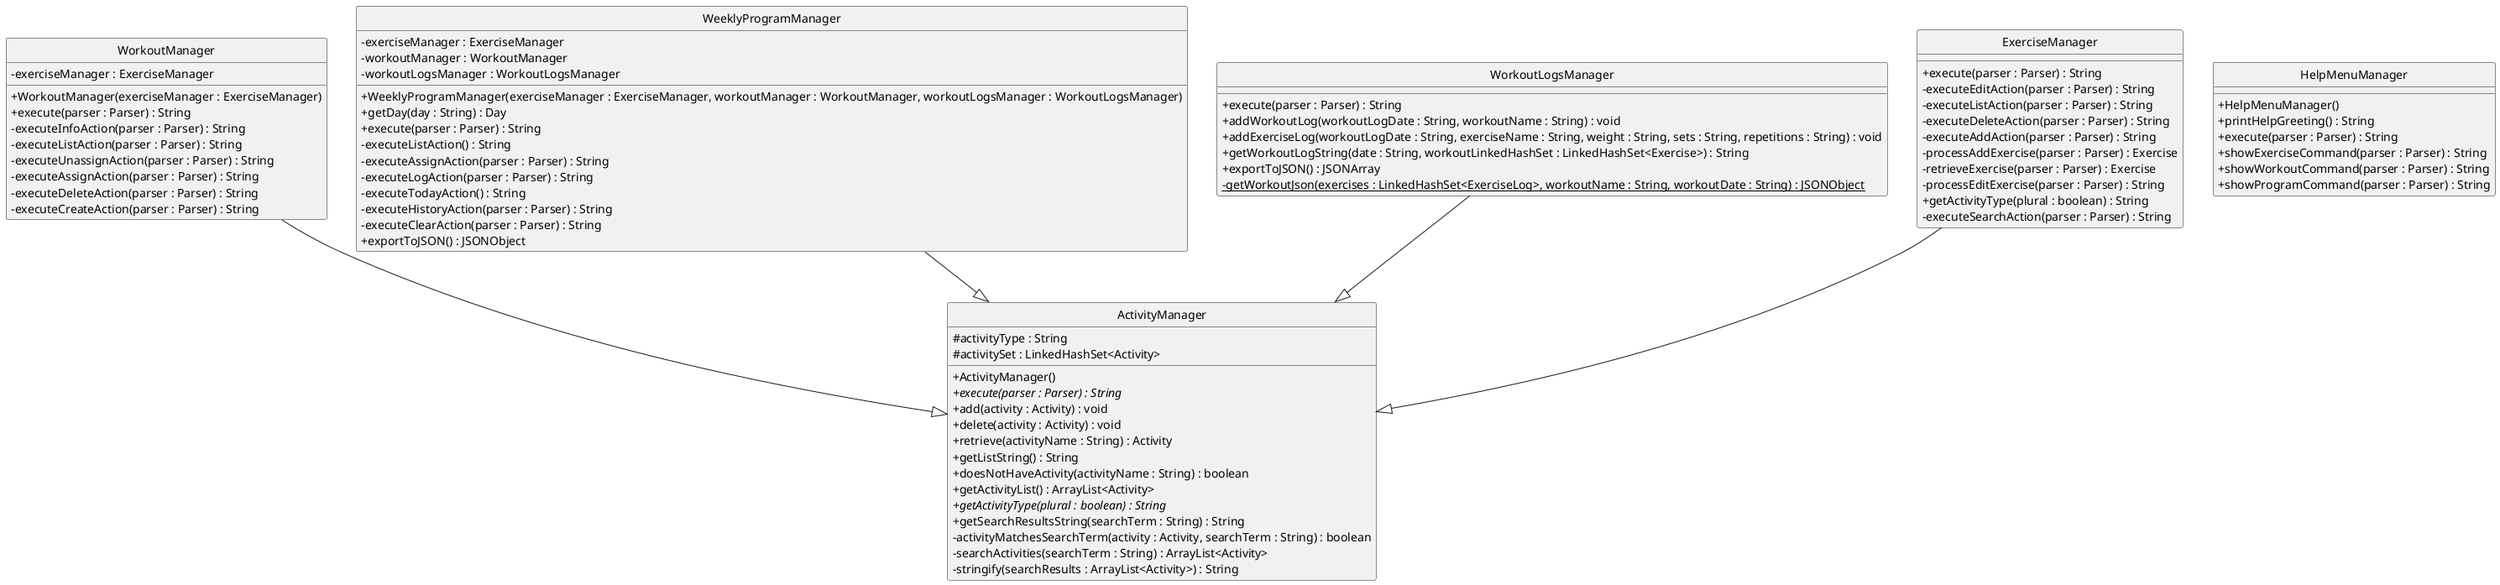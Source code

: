 @startuml
skinparam classAttributeIconSize 0
skinparam style strictuml
hide circle

class WorkoutManager{
- exerciseManager : ExerciseManager
+ WorkoutManager(exerciseManager : ExerciseManager)
+ execute(parser : Parser) : String
- executeInfoAction(parser : Parser) : String
- executeListAction(parser : Parser) : String
- executeUnassignAction(parser : Parser) : String
- executeAssignAction(parser : Parser) : String
- executeDeleteAction(parser : Parser) : String
- executeCreateAction(parser : Parser) : String
}
WorkoutManager --|> ActivityManager
class HelpMenuManager{
+ HelpMenuManager()
+ printHelpGreeting() : String
+ execute(parser : Parser) : String
+ showExerciseCommand(parser : Parser) : String
+ showWorkoutCommand(parser : Parser) : String
+ showProgramCommand(parser : Parser) : String
}
class WeeklyProgramManager{
- exerciseManager : ExerciseManager
- workoutManager : WorkoutManager
- workoutLogsManager : WorkoutLogsManager
+ WeeklyProgramManager(exerciseManager : ExerciseManager, workoutManager : WorkoutManager, workoutLogsManager : WorkoutLogsManager)
+ getDay(day : String) : Day
+ execute(parser : Parser) : String
- executeListAction() : String
- executeAssignAction(parser : Parser) : String
- executeLogAction(parser : Parser) : String
- executeTodayAction() : String
- executeHistoryAction(parser : Parser) : String
- executeClearAction(parser : Parser) : String
+ exportToJSON() : JSONObject
}
WeeklyProgramManager --|> ActivityManager
class WorkoutLogsManager{
+ execute(parser : Parser) : String
+ addWorkoutLog(workoutLogDate : String, workoutName : String) : void
+ addExerciseLog(workoutLogDate : String, exerciseName : String, weight : String, sets : String, repetitions : String) : void
+ getWorkoutLogString(date : String, workoutLinkedHashSet : LinkedHashSet<Exercise>) : String
+ exportToJSON() : JSONArray
- {static} getWorkoutJson(exercises : LinkedHashSet<ExerciseLog>, workoutName : String, workoutDate : String) : JSONObject
}
WorkoutLogsManager --|> ActivityManager
class ExerciseManager{
+ execute(parser : Parser) : String
- executeEditAction(parser : Parser) : String
- executeListAction(parser : Parser) : String
- executeDeleteAction(parser : Parser) : String
- executeAddAction(parser : Parser) : String
- processAddExercise(parser : Parser) : Exercise
- retrieveExercise(parser : Parser) : Exercise
- processEditExercise(parser : Parser) : String
+ getActivityType(plural : boolean) : String
- executeSearchAction(parser : Parser) : String
}
ExerciseManager --|> ActivityManager
class ActivityManager{
# activityType : String
# activitySet : LinkedHashSet<Activity>
+ ActivityManager()
+ {abstract} execute(parser : Parser) : String
+ add(activity : Activity) : void
+ delete(activity : Activity) : void
+ retrieve(activityName : String) : Activity
+ getListString() : String
+ doesNotHaveActivity(activityName : String) : boolean
+ getActivityList() : ArrayList<Activity>
+ {abstract} getActivityType(plural : boolean) : String
+ getSearchResultsString(searchTerm : String) : String
- activityMatchesSearchTerm(activity : Activity, searchTerm : String) : boolean
- searchActivities(searchTerm : String) : ArrayList<Activity>
- stringify(searchResults : ArrayList<Activity>) : String
}
@enduml